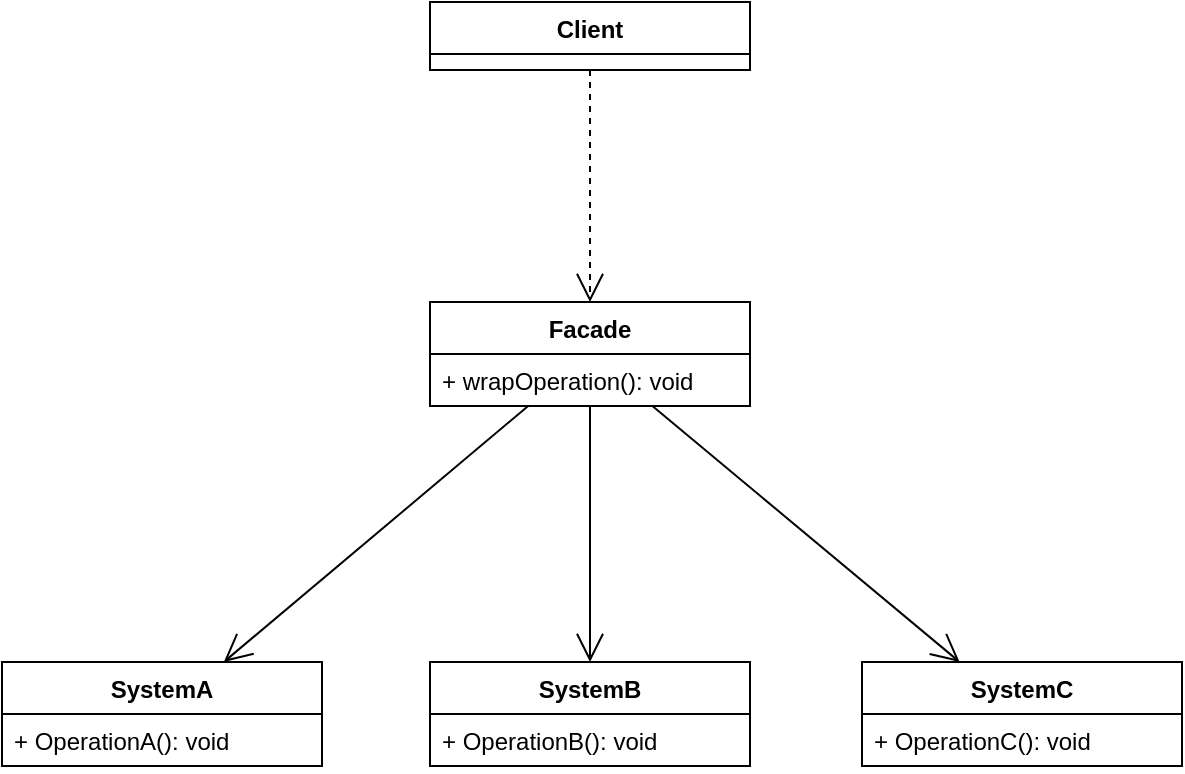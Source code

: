 <mxfile version="24.7.8">
  <diagram name="第 1 页" id="iZmsxD1jbJdu7zAjmKk4">
    <mxGraphModel dx="1050" dy="629" grid="1" gridSize="10" guides="1" tooltips="1" connect="1" arrows="1" fold="1" page="1" pageScale="1" pageWidth="827" pageHeight="1169" math="0" shadow="0">
      <root>
        <mxCell id="0" />
        <mxCell id="1" parent="0" />
        <mxCell id="oqwCptziulDfvQ71O5ip-1" value="Client" style="swimlane;fontStyle=1;align=center;verticalAlign=top;childLayout=stackLayout;horizontal=1;startSize=26;horizontalStack=0;resizeParent=1;resizeParentMax=0;resizeLast=0;collapsible=1;marginBottom=0;whiteSpace=wrap;html=1;" parent="1" vertex="1">
          <mxGeometry x="334" y="290" width="160" height="34" as="geometry" />
        </mxCell>
        <mxCell id="oqwCptziulDfvQ71O5ip-6" value="Facade" style="swimlane;fontStyle=1;align=center;verticalAlign=top;childLayout=stackLayout;horizontal=1;startSize=26;horizontalStack=0;resizeParent=1;resizeParentMax=0;resizeLast=0;collapsible=1;marginBottom=0;whiteSpace=wrap;html=1;" parent="1" vertex="1">
          <mxGeometry x="334" y="440" width="160" height="52" as="geometry" />
        </mxCell>
        <mxCell id="oqwCptziulDfvQ71O5ip-9" value="+ wrapOperation(): void" style="text;strokeColor=none;fillColor=none;align=left;verticalAlign=top;spacingLeft=4;spacingRight=4;overflow=hidden;rotatable=0;points=[[0,0.5],[1,0.5]];portConstraint=eastwest;whiteSpace=wrap;html=1;" parent="oqwCptziulDfvQ71O5ip-6" vertex="1">
          <mxGeometry y="26" width="160" height="26" as="geometry" />
        </mxCell>
        <mxCell id="oqwCptziulDfvQ71O5ip-10" value="SystemB" style="swimlane;fontStyle=1;align=center;verticalAlign=top;childLayout=stackLayout;horizontal=1;startSize=26;horizontalStack=0;resizeParent=1;resizeParentMax=0;resizeLast=0;collapsible=1;marginBottom=0;whiteSpace=wrap;html=1;" parent="1" vertex="1">
          <mxGeometry x="334" y="620" width="160" height="52" as="geometry" />
        </mxCell>
        <mxCell id="oqwCptziulDfvQ71O5ip-13" value="+ OperationB(): void" style="text;strokeColor=none;fillColor=none;align=left;verticalAlign=top;spacingLeft=4;spacingRight=4;overflow=hidden;rotatable=0;points=[[0,0.5],[1,0.5]];portConstraint=eastwest;whiteSpace=wrap;html=1;" parent="oqwCptziulDfvQ71O5ip-10" vertex="1">
          <mxGeometry y="26" width="160" height="26" as="geometry" />
        </mxCell>
        <mxCell id="oqwCptziulDfvQ71O5ip-14" value="SystemA" style="swimlane;fontStyle=1;align=center;verticalAlign=top;childLayout=stackLayout;horizontal=1;startSize=26;horizontalStack=0;resizeParent=1;resizeParentMax=0;resizeLast=0;collapsible=1;marginBottom=0;whiteSpace=wrap;html=1;" parent="1" vertex="1">
          <mxGeometry x="120" y="620" width="160" height="52" as="geometry" />
        </mxCell>
        <mxCell id="oqwCptziulDfvQ71O5ip-15" value="+ OperationA(): void" style="text;strokeColor=none;fillColor=none;align=left;verticalAlign=top;spacingLeft=4;spacingRight=4;overflow=hidden;rotatable=0;points=[[0,0.5],[1,0.5]];portConstraint=eastwest;whiteSpace=wrap;html=1;" parent="oqwCptziulDfvQ71O5ip-14" vertex="1">
          <mxGeometry y="26" width="160" height="26" as="geometry" />
        </mxCell>
        <mxCell id="oqwCptziulDfvQ71O5ip-16" value="SystemC" style="swimlane;fontStyle=1;align=center;verticalAlign=top;childLayout=stackLayout;horizontal=1;startSize=26;horizontalStack=0;resizeParent=1;resizeParentMax=0;resizeLast=0;collapsible=1;marginBottom=0;whiteSpace=wrap;html=1;" parent="1" vertex="1">
          <mxGeometry x="550" y="620" width="160" height="52" as="geometry" />
        </mxCell>
        <mxCell id="oqwCptziulDfvQ71O5ip-17" value="+ OperationC(): void" style="text;strokeColor=none;fillColor=none;align=left;verticalAlign=top;spacingLeft=4;spacingRight=4;overflow=hidden;rotatable=0;points=[[0,0.5],[1,0.5]];portConstraint=eastwest;whiteSpace=wrap;html=1;" parent="oqwCptziulDfvQ71O5ip-16" vertex="1">
          <mxGeometry y="26" width="160" height="26" as="geometry" />
        </mxCell>
        <mxCell id="oqwCptziulDfvQ71O5ip-18" value="" style="endArrow=open;endFill=1;endSize=12;html=1;rounded=0;" parent="1" source="oqwCptziulDfvQ71O5ip-6" target="oqwCptziulDfvQ71O5ip-14" edge="1">
          <mxGeometry width="160" relative="1" as="geometry">
            <mxPoint x="350" y="570" as="sourcePoint" />
            <mxPoint x="510" y="570" as="targetPoint" />
          </mxGeometry>
        </mxCell>
        <mxCell id="oqwCptziulDfvQ71O5ip-19" value="" style="endArrow=open;endFill=1;endSize=12;html=1;rounded=0;" parent="1" source="oqwCptziulDfvQ71O5ip-6" target="oqwCptziulDfvQ71O5ip-10" edge="1">
          <mxGeometry width="160" relative="1" as="geometry">
            <mxPoint x="350" y="570" as="sourcePoint" />
            <mxPoint x="510" y="570" as="targetPoint" />
          </mxGeometry>
        </mxCell>
        <mxCell id="oqwCptziulDfvQ71O5ip-20" value="" style="endArrow=open;endFill=1;endSize=12;html=1;rounded=0;" parent="1" source="oqwCptziulDfvQ71O5ip-6" target="oqwCptziulDfvQ71O5ip-16" edge="1">
          <mxGeometry width="160" relative="1" as="geometry">
            <mxPoint x="350" y="570" as="sourcePoint" />
            <mxPoint x="510" y="570" as="targetPoint" />
          </mxGeometry>
        </mxCell>
        <mxCell id="oqwCptziulDfvQ71O5ip-21" value="" style="endArrow=open;endFill=1;endSize=12;html=1;rounded=0;dashed=1;" parent="1" source="oqwCptziulDfvQ71O5ip-1" target="oqwCptziulDfvQ71O5ip-6" edge="1">
          <mxGeometry width="160" relative="1" as="geometry">
            <mxPoint x="240" y="390" as="sourcePoint" />
            <mxPoint x="400" y="390" as="targetPoint" />
          </mxGeometry>
        </mxCell>
      </root>
    </mxGraphModel>
  </diagram>
</mxfile>
